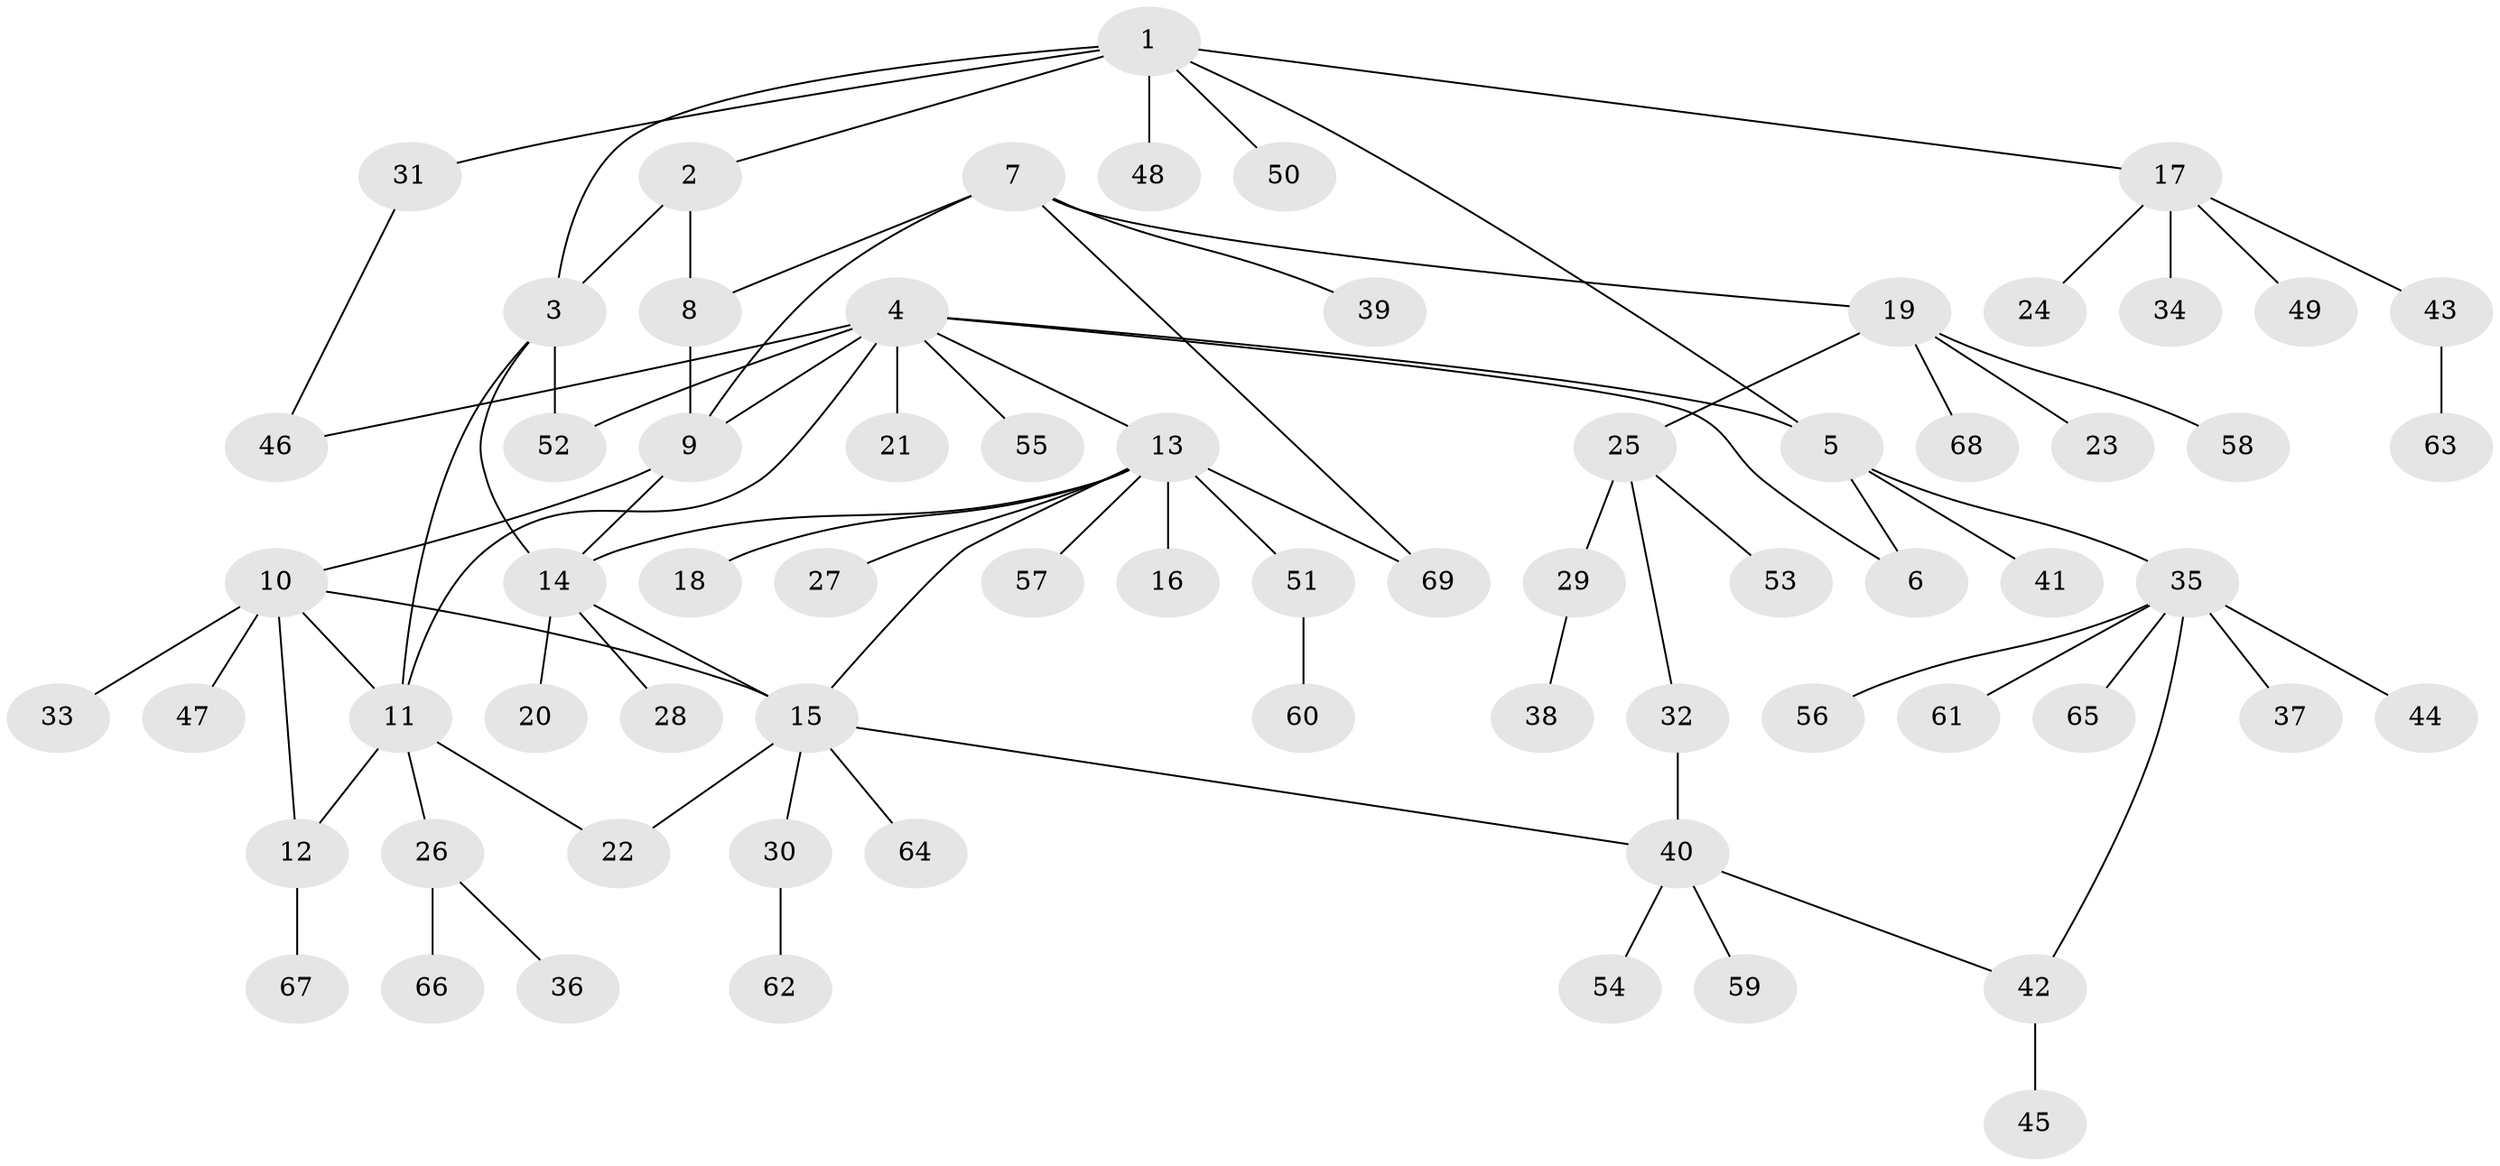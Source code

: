 // Generated by graph-tools (version 1.1) at 2025/11/02/27/25 16:11:32]
// undirected, 69 vertices, 85 edges
graph export_dot {
graph [start="1"]
  node [color=gray90,style=filled];
  1;
  2;
  3;
  4;
  5;
  6;
  7;
  8;
  9;
  10;
  11;
  12;
  13;
  14;
  15;
  16;
  17;
  18;
  19;
  20;
  21;
  22;
  23;
  24;
  25;
  26;
  27;
  28;
  29;
  30;
  31;
  32;
  33;
  34;
  35;
  36;
  37;
  38;
  39;
  40;
  41;
  42;
  43;
  44;
  45;
  46;
  47;
  48;
  49;
  50;
  51;
  52;
  53;
  54;
  55;
  56;
  57;
  58;
  59;
  60;
  61;
  62;
  63;
  64;
  65;
  66;
  67;
  68;
  69;
  1 -- 2;
  1 -- 3;
  1 -- 5;
  1 -- 17;
  1 -- 31;
  1 -- 48;
  1 -- 50;
  2 -- 3;
  2 -- 8;
  3 -- 11;
  3 -- 14;
  3 -- 52;
  4 -- 5;
  4 -- 6;
  4 -- 9;
  4 -- 11;
  4 -- 13;
  4 -- 21;
  4 -- 46;
  4 -- 52;
  4 -- 55;
  5 -- 6;
  5 -- 35;
  5 -- 41;
  7 -- 8;
  7 -- 9;
  7 -- 19;
  7 -- 39;
  7 -- 69;
  8 -- 9;
  9 -- 10;
  9 -- 14;
  10 -- 11;
  10 -- 12;
  10 -- 15;
  10 -- 33;
  10 -- 47;
  11 -- 12;
  11 -- 22;
  11 -- 26;
  12 -- 67;
  13 -- 14;
  13 -- 15;
  13 -- 16;
  13 -- 18;
  13 -- 27;
  13 -- 51;
  13 -- 57;
  13 -- 69;
  14 -- 15;
  14 -- 20;
  14 -- 28;
  15 -- 22;
  15 -- 30;
  15 -- 40;
  15 -- 64;
  17 -- 24;
  17 -- 34;
  17 -- 43;
  17 -- 49;
  19 -- 23;
  19 -- 25;
  19 -- 58;
  19 -- 68;
  25 -- 29;
  25 -- 32;
  25 -- 53;
  26 -- 36;
  26 -- 66;
  29 -- 38;
  30 -- 62;
  31 -- 46;
  32 -- 40;
  35 -- 37;
  35 -- 42;
  35 -- 44;
  35 -- 56;
  35 -- 61;
  35 -- 65;
  40 -- 42;
  40 -- 54;
  40 -- 59;
  42 -- 45;
  43 -- 63;
  51 -- 60;
}
